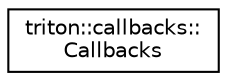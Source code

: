 digraph "Graphical Class Hierarchy"
{
  edge [fontname="Helvetica",fontsize="10",labelfontname="Helvetica",labelfontsize="10"];
  node [fontname="Helvetica",fontsize="10",shape=record];
  rankdir="LR";
  Node0 [label="triton::callbacks::\lCallbacks",height=0.2,width=0.4,color="black", fillcolor="white", style="filled",URL="$classtriton_1_1callbacks_1_1Callbacks.html",tooltip="The callbacks class. "];
}

